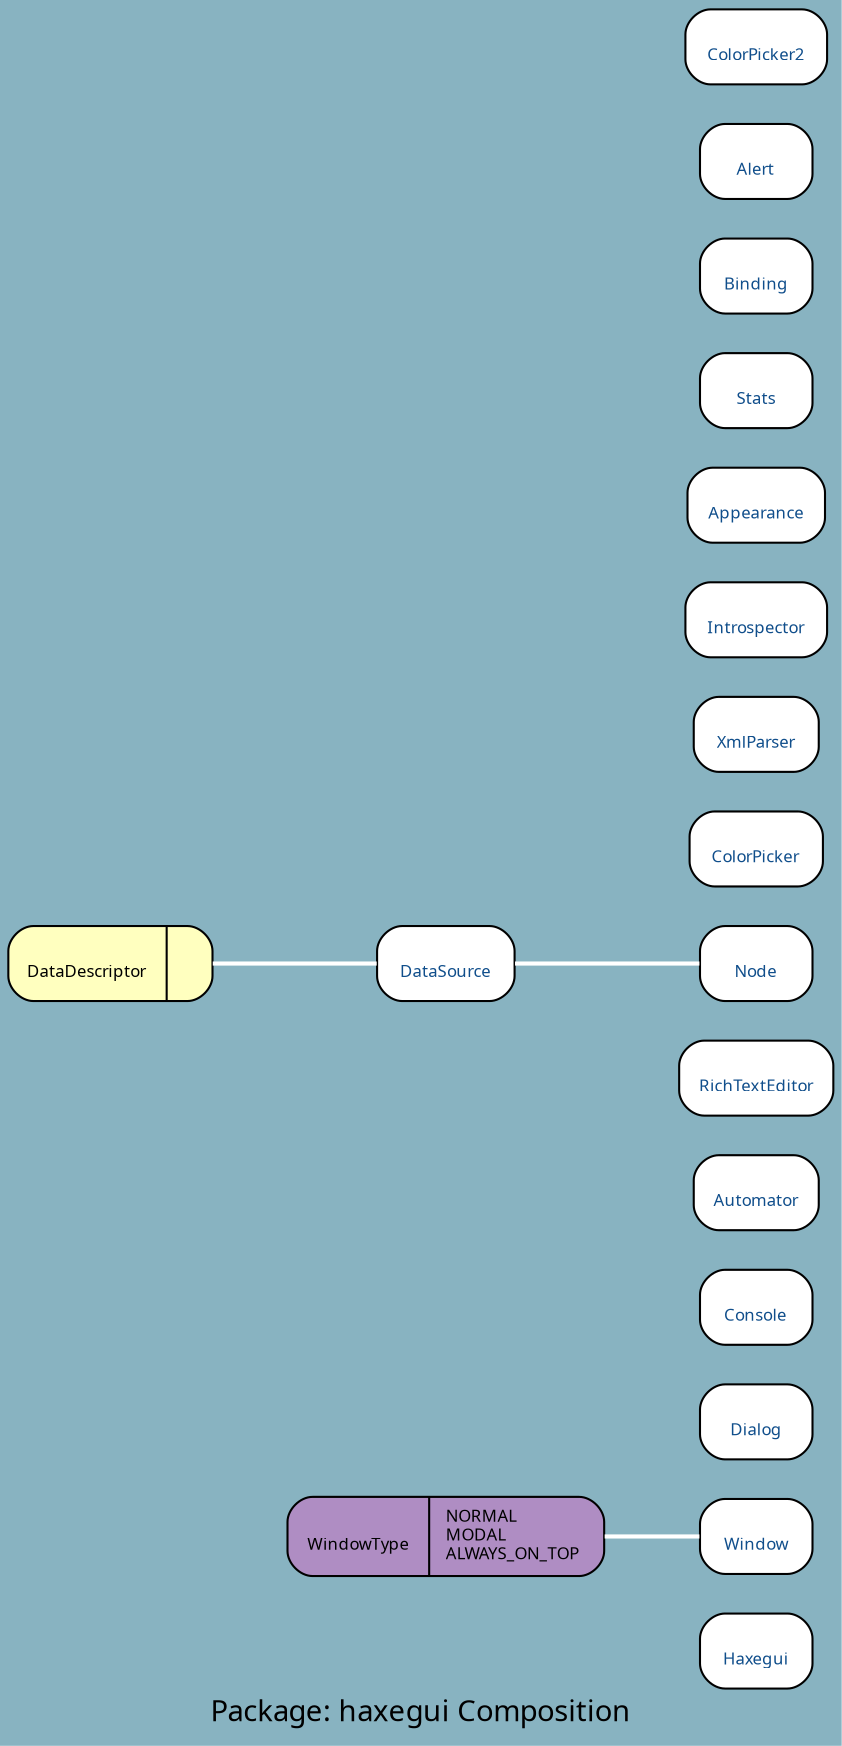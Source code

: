digraph uml {
	graph [label="Package: haxegui Composition", ratio=compress, rankdir=RL, smoothing=avg_dist, overlap=false, fontname="DejaVu Sans Condenesed", fontsize=14, bgcolor="#88B3C1", fontcolor=black];
	node [label="\N", fontname="DejaVu Sans Condenesed", fontsize=8, shape=record, color=black, fontcolor=black];
	edge [fontname="DejaVu Sans Condenesed", fontsize=8, color=black, fontcolor=black];
	graph [lp="200,12",
		bb="0,0,400,817"];
	"haxegui.Haxegui" [label="{\nHaxegui}", fontcolor="#104E8B", style="rounded,filled", fillcolor=white, URL="../types/haxegui/Haxegui.html", tooltip="\nHaxegui", pos="362,43", rects="335,25,389,61", width="0.75", height="0.50"];
	"haxegui.Window" [label="{\nWindow}", fontcolor="#104E8B", style="rounded,filled", fillcolor=white, URL="../types/haxegui/Window.html", tooltip="\nWindow", pos="362,97", rects="335,79,389,115", width="0.75", height="0.50"];
	"haxegui.WindowType" [label="{\nWindowType|NORMAL\lMODAL\lALWAYS_ON_TOP\l}", style="rounded,filled", fillcolor="#af8dc3", pos="212,97", rects="136,78,202,116 202,78,288,116", width="2.11", height="0.53"];
	"haxegui.Dialog" [label="{\nDialog}", fontcolor="#104E8B", style="rounded,filled", fillcolor=white, URL="../types/haxegui/Dialog.html", tooltip="\nDialog", pos="362,151", rects="335,133,389,169", width="0.75", height="0.50"];
	"haxegui.Console" [label="{\nConsole}", fontcolor="#104E8B", style="rounded,filled", fillcolor=white, URL="../types/haxegui/Console.html", tooltip="\nConsole", pos="362,205", rects="335,187,389,223", width="0.75", height="0.50"];
	"haxegui.Automator" [label="{\nAutomator}", fontcolor="#104E8B", style="rounded,filled", fillcolor=white, URL="../types/haxegui/Automator.html", tooltip="\nAutomator", pos="362,259", rects="332,241,392,277", width="0.83", height="0.50"];
	"haxegui.RichTextEditor" [label="{\nRichTextEditor}", fontcolor="#104E8B", style="rounded,filled", fillcolor=white, URL="../types/haxegui/RichTextEditor.html", tooltip="\nRichTextEditor", pos="362,313", rects="325,295,400,331", width="1.03", height="0.50"];
	"haxegui.DataDescriptor" [label="{\nDataDescriptor|}", style="rounded,filled", fillcolor="#ffffbf", pos="50,367", rects="1,349,81,385 81,349,100,385", width="1.36", height="0.50"];
	"haxegui.DataSource" [label="{\nDataSource}", fontcolor="#104E8B", style="rounded,filled", fillcolor=white, URL="../types/haxegui/DataSource.html", tooltip="\nDataSource", pos="212,367", rects="179,349,245,385", width="0.92", height="0.50"];
	"haxegui.ColorPicker" [label="{\nColorPicker}", fontcolor="#104E8B", style="rounded,filled", fillcolor=white, URL="../types/haxegui/ColorPicker.html", tooltip="\nColorPicker", pos="362,421", rects="330,403,394,439", width="0.89", height="0.50"];
	"haxegui.XmlParser" [label="{\nXmlParser}", fontcolor="#104E8B", style="rounded,filled", fillcolor=white, URL="../types/haxegui/XmlParser.html", tooltip="\nXmlParser", pos="362,475", rects="332,457,392,493", width="0.83", height="0.50"];
	"haxegui.Node" [label="{\nNode}", fontcolor="#104E8B", style="rounded,filled", fillcolor=white, URL="../types/haxegui/Node.html", tooltip="\nNode", pos="362,367", rects="335,349,389,385", width="0.75", height="0.50"];
	"haxegui.Introspector" [label="{\nIntrospector}", fontcolor="#104E8B", style="rounded,filled", fillcolor=white, URL="../types/haxegui/Introspector.html", tooltip="\nIntrospector", pos="362,529", rects="328,511,396,547", width="0.94", height="0.50"];
	"haxegui.Appearance" [label="{\nAppearance}", fontcolor="#104E8B", style="rounded,filled", fillcolor=white, URL="../types/haxegui/Appearance.html", tooltip="\nAppearance", pos="362,583", rects="329,565,395,601", width="0.92", height="0.50"];
	"haxegui.Stats" [label="{\nStats}", fontcolor="#104E8B", style="rounded,filled", fillcolor=white, URL="../types/haxegui/Stats.html", tooltip="\nStats", pos="362,637", rects="335,619,389,655", width="0.75", height="0.50"];
	"haxegui.Binding" [label="{\nBinding}", fontcolor="#104E8B", style="rounded,filled", fillcolor=white, URL="../types/haxegui/Binding.html", tooltip="\nBinding", pos="362,691", rects="335,673,389,709", width="0.75", height="0.50"];
	"haxegui.Alert" [label="{\nAlert}", fontcolor="#104E8B", style="rounded,filled", fillcolor=white, URL="../types/haxegui/Alert.html", tooltip="\nAlert", pos="362,745", rects="335,727,389,763", width="0.75", height="0.50"];
	"haxegui.ColorPicker2" [label="{\nColorPicker2}", fontcolor="#104E8B", style="rounded,filled", fillcolor=white, URL="../types/haxegui/ColorPicker2.html", tooltip="\nColorPicker2", pos="362,799", rects="328,781,397,817", width="0.94", height="0.50"];
	"haxegui.Window" -> "haxegui.WindowType" [color=white, style=bold, arrowhead=none, arrowtail=diamond, arrowsize=1, pos="s,335,97 323,97 312,97 300,97 288,97"];
	"haxegui.DataSource" -> "haxegui.DataDescriptor" [color=white, style=bold, arrowhead=none, arrowtail=diamond, arrowsize=1, pos="s,179,367 167,367 146,367 122,367 100,367"];
	"haxegui.Node" -> "haxegui.DataSource" [color=white, style=bold, arrowhead=none, arrowtail=diamond, arrowsize=1, pos="s,335,367 323,367 299,367 268,367 245,367"];
}
